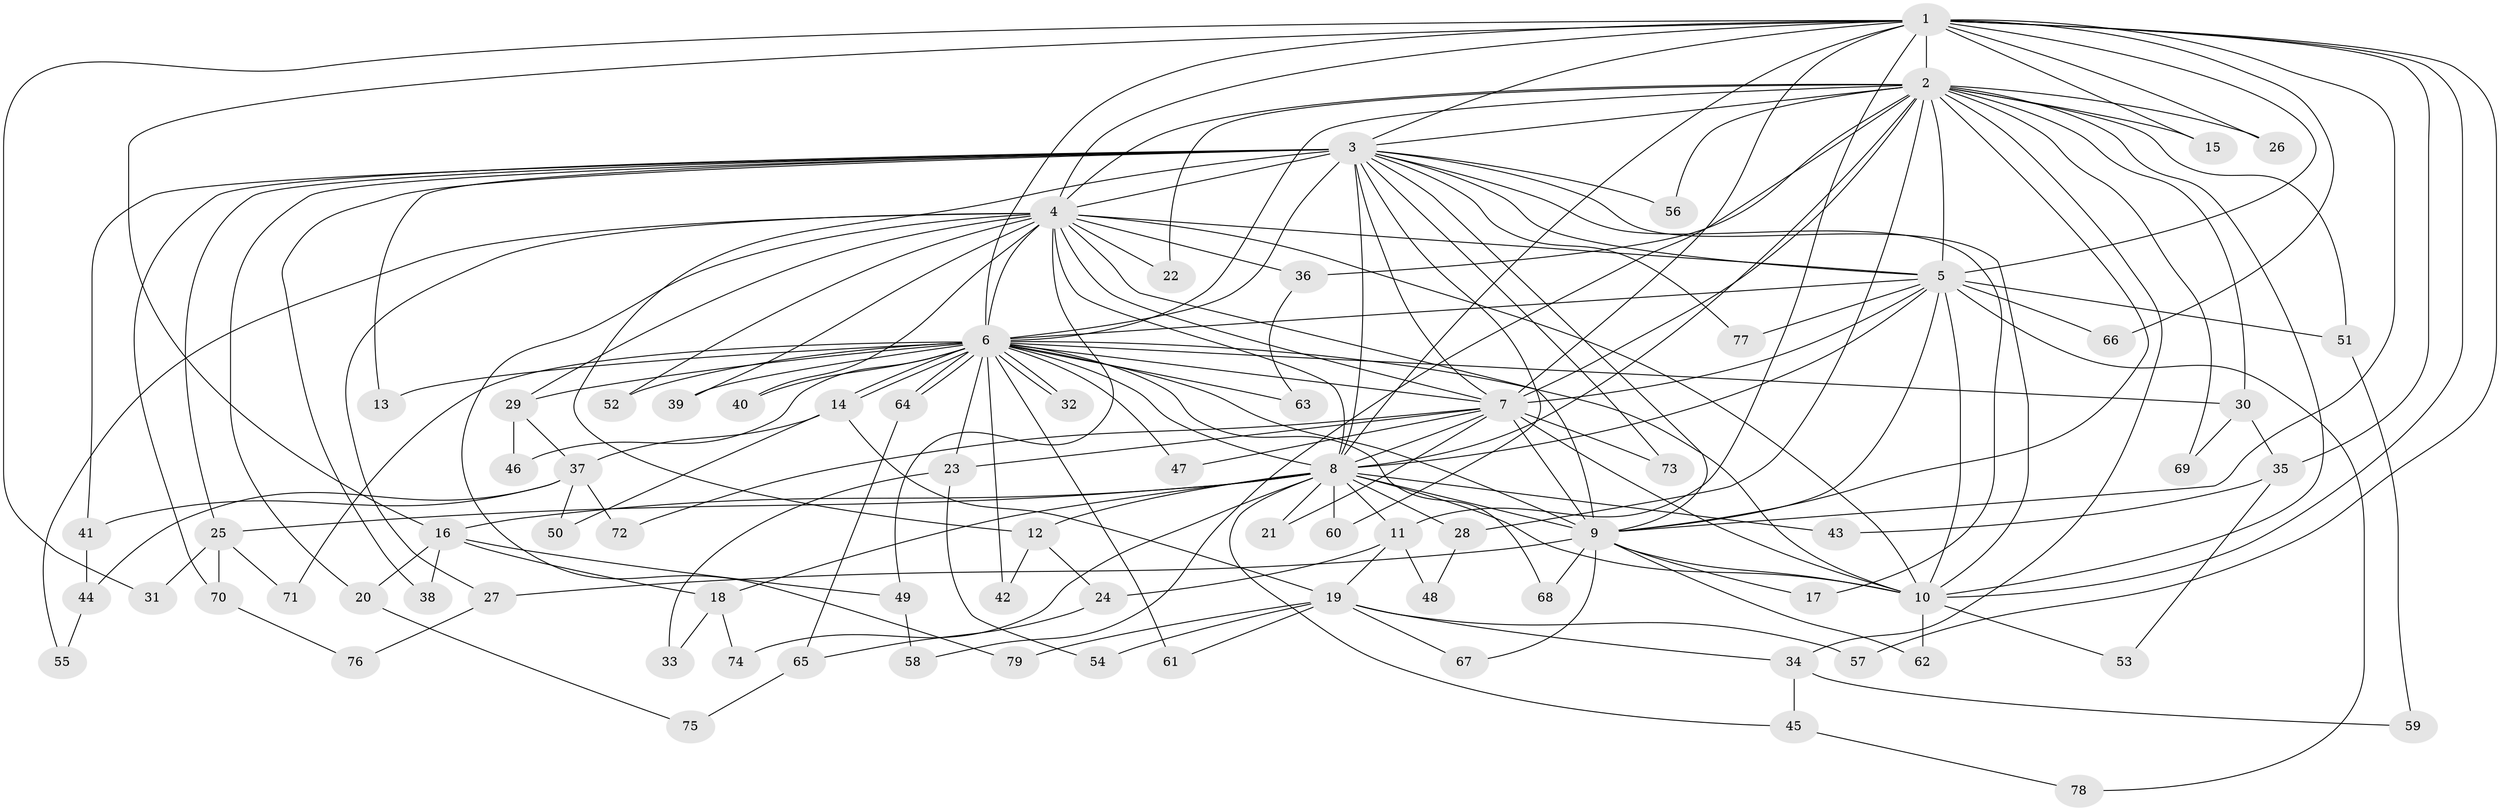 // coarse degree distribution, {17: 0.05084745762711865, 16: 0.05084745762711865, 25: 0.01694915254237288, 11: 0.03389830508474576, 4: 0.1016949152542373, 2: 0.4915254237288136, 6: 0.01694915254237288, 5: 0.05084745762711865, 3: 0.1694915254237288, 1: 0.01694915254237288}
// Generated by graph-tools (version 1.1) at 2025/41/03/06/25 10:41:33]
// undirected, 79 vertices, 183 edges
graph export_dot {
graph [start="1"]
  node [color=gray90,style=filled];
  1;
  2;
  3;
  4;
  5;
  6;
  7;
  8;
  9;
  10;
  11;
  12;
  13;
  14;
  15;
  16;
  17;
  18;
  19;
  20;
  21;
  22;
  23;
  24;
  25;
  26;
  27;
  28;
  29;
  30;
  31;
  32;
  33;
  34;
  35;
  36;
  37;
  38;
  39;
  40;
  41;
  42;
  43;
  44;
  45;
  46;
  47;
  48;
  49;
  50;
  51;
  52;
  53;
  54;
  55;
  56;
  57;
  58;
  59;
  60;
  61;
  62;
  63;
  64;
  65;
  66;
  67;
  68;
  69;
  70;
  71;
  72;
  73;
  74;
  75;
  76;
  77;
  78;
  79;
  1 -- 2;
  1 -- 3;
  1 -- 4;
  1 -- 5;
  1 -- 6;
  1 -- 7;
  1 -- 8;
  1 -- 9;
  1 -- 10;
  1 -- 11;
  1 -- 15;
  1 -- 16;
  1 -- 26;
  1 -- 31;
  1 -- 35;
  1 -- 57;
  1 -- 66;
  2 -- 3;
  2 -- 4;
  2 -- 5;
  2 -- 6;
  2 -- 7;
  2 -- 8;
  2 -- 9;
  2 -- 10;
  2 -- 15;
  2 -- 22;
  2 -- 26;
  2 -- 28;
  2 -- 30;
  2 -- 34;
  2 -- 36;
  2 -- 51;
  2 -- 56;
  2 -- 58;
  2 -- 69;
  3 -- 4;
  3 -- 5;
  3 -- 6;
  3 -- 7;
  3 -- 8;
  3 -- 9;
  3 -- 10;
  3 -- 12;
  3 -- 13;
  3 -- 17;
  3 -- 20;
  3 -- 25;
  3 -- 38;
  3 -- 41;
  3 -- 56;
  3 -- 60;
  3 -- 70;
  3 -- 73;
  3 -- 77;
  4 -- 5;
  4 -- 6;
  4 -- 7;
  4 -- 8;
  4 -- 9;
  4 -- 10;
  4 -- 22;
  4 -- 27;
  4 -- 29;
  4 -- 36;
  4 -- 39;
  4 -- 40;
  4 -- 49;
  4 -- 52;
  4 -- 55;
  4 -- 79;
  5 -- 6;
  5 -- 7;
  5 -- 8;
  5 -- 9;
  5 -- 10;
  5 -- 51;
  5 -- 66;
  5 -- 77;
  5 -- 78;
  6 -- 7;
  6 -- 8;
  6 -- 9;
  6 -- 10;
  6 -- 13;
  6 -- 14;
  6 -- 14;
  6 -- 23;
  6 -- 29;
  6 -- 30;
  6 -- 32;
  6 -- 32;
  6 -- 39;
  6 -- 40;
  6 -- 42;
  6 -- 46;
  6 -- 47;
  6 -- 52;
  6 -- 61;
  6 -- 63;
  6 -- 64;
  6 -- 64;
  6 -- 68;
  6 -- 71;
  7 -- 8;
  7 -- 9;
  7 -- 10;
  7 -- 21;
  7 -- 23;
  7 -- 47;
  7 -- 72;
  7 -- 73;
  8 -- 9;
  8 -- 10;
  8 -- 11;
  8 -- 12;
  8 -- 16;
  8 -- 18;
  8 -- 21;
  8 -- 25;
  8 -- 28;
  8 -- 43;
  8 -- 45;
  8 -- 60;
  8 -- 74;
  9 -- 10;
  9 -- 17;
  9 -- 27;
  9 -- 62;
  9 -- 67;
  9 -- 68;
  10 -- 53;
  10 -- 62;
  11 -- 19;
  11 -- 24;
  11 -- 48;
  12 -- 24;
  12 -- 42;
  14 -- 19;
  14 -- 37;
  14 -- 50;
  16 -- 18;
  16 -- 20;
  16 -- 38;
  16 -- 49;
  18 -- 33;
  18 -- 74;
  19 -- 34;
  19 -- 54;
  19 -- 57;
  19 -- 61;
  19 -- 67;
  19 -- 79;
  20 -- 75;
  23 -- 33;
  23 -- 54;
  24 -- 65;
  25 -- 31;
  25 -- 70;
  25 -- 71;
  27 -- 76;
  28 -- 48;
  29 -- 37;
  29 -- 46;
  30 -- 35;
  30 -- 69;
  34 -- 45;
  34 -- 59;
  35 -- 43;
  35 -- 53;
  36 -- 63;
  37 -- 41;
  37 -- 44;
  37 -- 50;
  37 -- 72;
  41 -- 44;
  44 -- 55;
  45 -- 78;
  49 -- 58;
  51 -- 59;
  64 -- 65;
  65 -- 75;
  70 -- 76;
}
